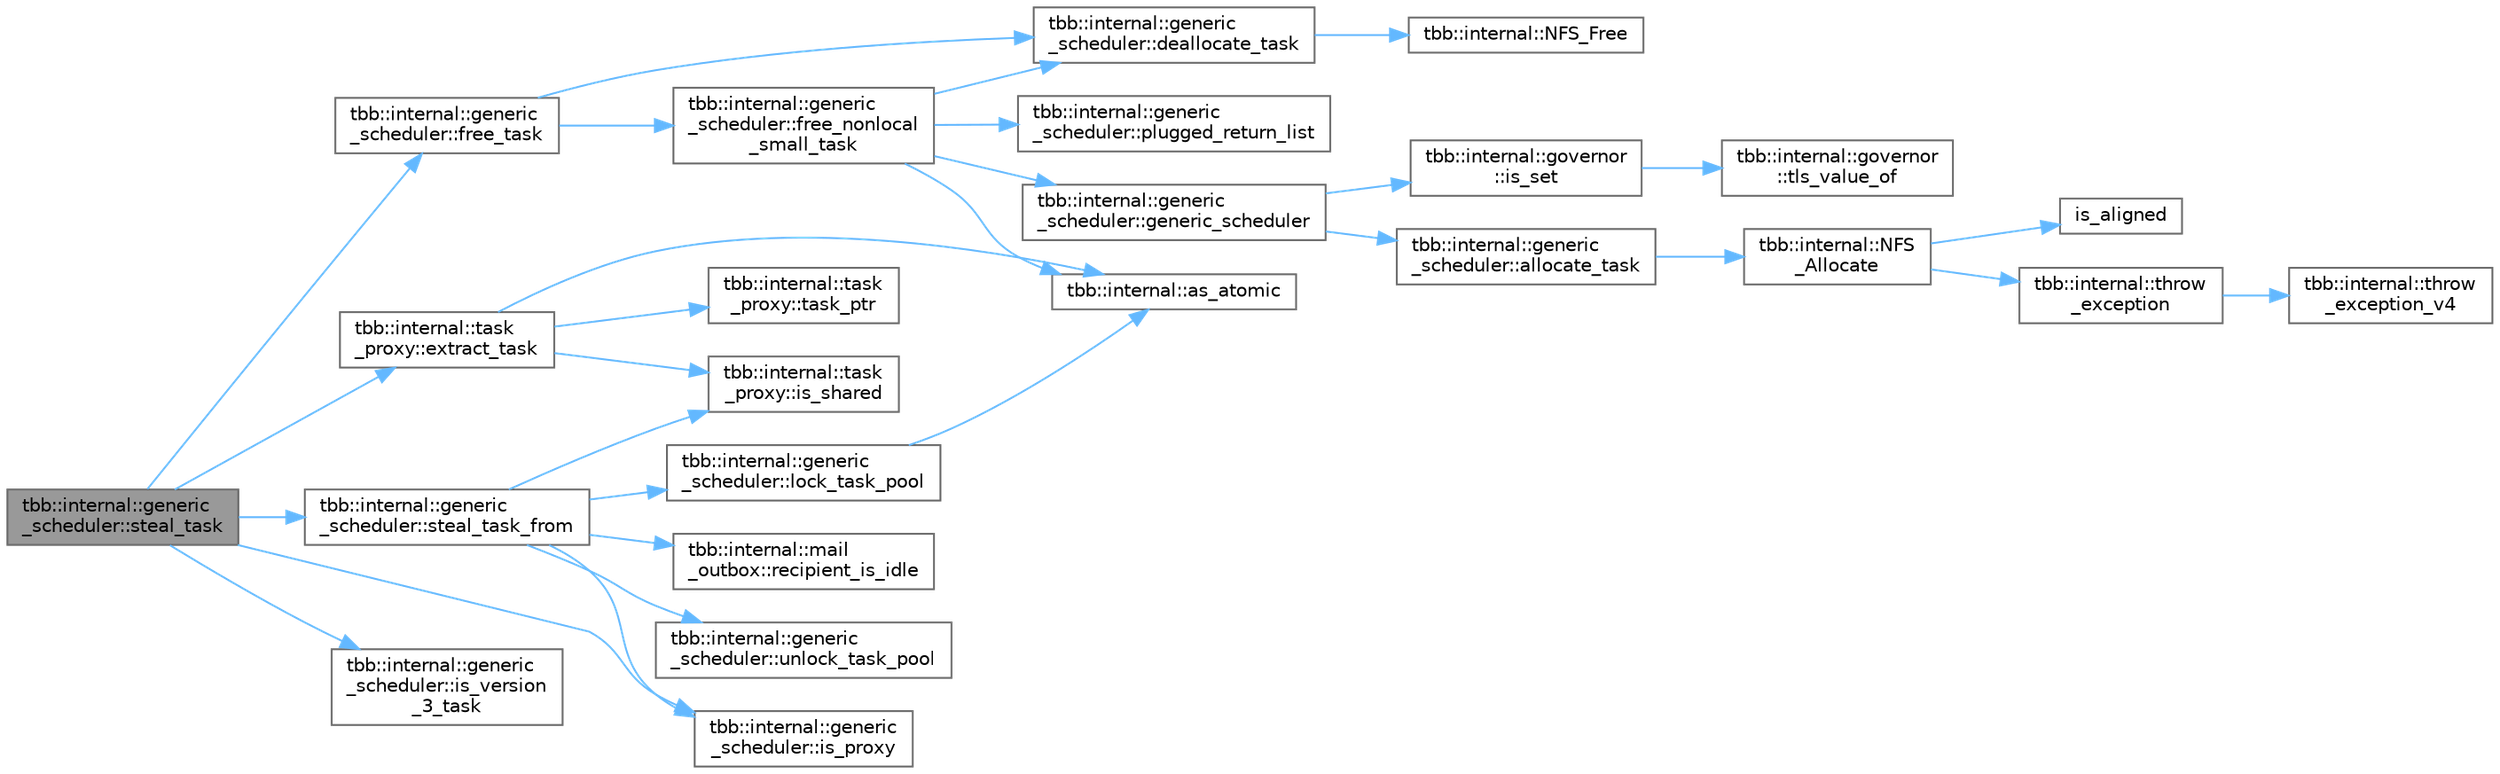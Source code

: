 digraph "tbb::internal::generic_scheduler::steal_task"
{
 // LATEX_PDF_SIZE
  bgcolor="transparent";
  edge [fontname=Helvetica,fontsize=10,labelfontname=Helvetica,labelfontsize=10];
  node [fontname=Helvetica,fontsize=10,shape=box,height=0.2,width=0.4];
  rankdir="LR";
  Node1 [id="Node000001",label="tbb::internal::generic\l_scheduler::steal_task",height=0.2,width=0.4,color="gray40", fillcolor="grey60", style="filled", fontcolor="black",tooltip="Attempts to steal a task from a randomly chosen thread/scheduler"];
  Node1 -> Node2 [id="edge1_Node000001_Node000002",color="steelblue1",style="solid",tooltip=" "];
  Node2 [id="Node000002",label="tbb::internal::task\l_proxy::extract_task",height=0.2,width=0.4,color="grey40", fillcolor="white", style="filled",URL="$structtbb_1_1internal_1_1task__proxy.html#a40da3f9c1cf3a45264946dac05f7b9b6",tooltip="Returns a pointer to the encapsulated task or NULL, and frees proxy if necessary."];
  Node2 -> Node3 [id="edge2_Node000002_Node000003",color="steelblue1",style="solid",tooltip=" "];
  Node3 [id="Node000003",label="tbb::internal::as_atomic",height=0.2,width=0.4,color="grey40", fillcolor="white", style="filled",URL="$namespacetbb_1_1internal.html#a958f482f9d5f3476ca70610af5336040",tooltip=" "];
  Node2 -> Node4 [id="edge3_Node000002_Node000004",color="steelblue1",style="solid",tooltip=" "];
  Node4 [id="Node000004",label="tbb::internal::task\l_proxy::is_shared",height=0.2,width=0.4,color="grey40", fillcolor="white", style="filled",URL="$structtbb_1_1internal_1_1task__proxy.html#a364254f54e3817ee490eab693b9ee916",tooltip="True if the proxy is stored both in its sender's pool and in the destination mailbox."];
  Node2 -> Node5 [id="edge4_Node000002_Node000005",color="steelblue1",style="solid",tooltip=" "];
  Node5 [id="Node000005",label="tbb::internal::task\l_proxy::task_ptr",height=0.2,width=0.4,color="grey40", fillcolor="white", style="filled",URL="$structtbb_1_1internal_1_1task__proxy.html#a82adc9bcd803435a2edfc7b29e510e36",tooltip="Returns a pointer to the encapsulated task or NULL."];
  Node1 -> Node6 [id="edge5_Node000001_Node000006",color="steelblue1",style="solid",tooltip=" "];
  Node6 [id="Node000006",label="tbb::internal::generic\l_scheduler::free_task",height=0.2,width=0.4,color="grey40", fillcolor="white", style="filled",URL="$classtbb_1_1internal_1_1generic__scheduler.html#a12dd37171af77214add72a973e6b71ba",tooltip="Put task on free list."];
  Node6 -> Node7 [id="edge6_Node000006_Node000007",color="steelblue1",style="solid",tooltip=" "];
  Node7 [id="Node000007",label="tbb::internal::generic\l_scheduler::deallocate_task",height=0.2,width=0.4,color="grey40", fillcolor="white", style="filled",URL="$classtbb_1_1internal_1_1generic__scheduler.html#ad965858a5e7cb5574926d8d1692063b5",tooltip="Return task object to the memory allocator."];
  Node7 -> Node8 [id="edge7_Node000007_Node000008",color="steelblue1",style="solid",tooltip=" "];
  Node8 [id="Node000008",label="tbb::internal::NFS_Free",height=0.2,width=0.4,color="grey40", fillcolor="white", style="filled",URL="$namespacetbb_1_1internal.html#abd3fdd42ea716867fc95116354481b4e",tooltip=" "];
  Node6 -> Node9 [id="edge8_Node000006_Node000009",color="steelblue1",style="solid",tooltip=" "];
  Node9 [id="Node000009",label="tbb::internal::generic\l_scheduler::free_nonlocal\l_small_task",height=0.2,width=0.4,color="grey40", fillcolor="white", style="filled",URL="$classtbb_1_1internal_1_1generic__scheduler.html#a720c816c0253fe199e4583cd24090e9b",tooltip="Free a small task t that that was allocated by a different scheduler"];
  Node9 -> Node3 [id="edge9_Node000009_Node000003",color="steelblue1",style="solid",tooltip=" "];
  Node9 -> Node7 [id="edge10_Node000009_Node000007",color="steelblue1",style="solid",tooltip=" "];
  Node9 -> Node10 [id="edge11_Node000009_Node000010",color="steelblue1",style="solid",tooltip=" "];
  Node10 [id="Node000010",label="tbb::internal::generic\l_scheduler::generic_scheduler",height=0.2,width=0.4,color="grey40", fillcolor="white", style="filled",URL="$classtbb_1_1internal_1_1generic__scheduler.html#a838f6ccf79d7ee8a55843de2f8004759",tooltip=" "];
  Node10 -> Node11 [id="edge12_Node000010_Node000011",color="steelblue1",style="solid",tooltip=" "];
  Node11 [id="Node000011",label="tbb::internal::generic\l_scheduler::allocate_task",height=0.2,width=0.4,color="grey40", fillcolor="white", style="filled",URL="$classtbb_1_1internal_1_1generic__scheduler.html#aa0d316e9f3063c6b57fa21e0716d4d77",tooltip="Allocate task object, either from the heap or a free list."];
  Node11 -> Node12 [id="edge13_Node000011_Node000012",color="steelblue1",style="solid",tooltip=" "];
  Node12 [id="Node000012",label="tbb::internal::NFS\l_Allocate",height=0.2,width=0.4,color="grey40", fillcolor="white", style="filled",URL="$namespacetbb_1_1internal.html#a395611542e21705f49de2a06e2c88f59",tooltip=" "];
  Node12 -> Node13 [id="edge14_Node000012_Node000013",color="steelblue1",style="solid",tooltip=" "];
  Node13 [id="Node000013",label="is_aligned",height=0.2,width=0.4,color="grey40", fillcolor="white", style="filled",URL="$harness_8h.html#a2cd6d606b7a354545b2cdecca67efa44",tooltip=" "];
  Node12 -> Node14 [id="edge15_Node000012_Node000014",color="steelblue1",style="solid",tooltip=" "];
  Node14 [id="Node000014",label="tbb::internal::throw\l_exception",height=0.2,width=0.4,color="grey40", fillcolor="white", style="filled",URL="$namespacetbb_1_1internal.html#a61a681f9fd15fdb055f7725d6416ddf4",tooltip="Versionless convenience wrapper for throw_exception_v4()"];
  Node14 -> Node15 [id="edge16_Node000014_Node000015",color="steelblue1",style="solid",tooltip=" "];
  Node15 [id="Node000015",label="tbb::internal::throw\l_exception_v4",height=0.2,width=0.4,color="grey40", fillcolor="white", style="filled",URL="$namespacetbb_1_1internal.html#adccc1f69ee5a85094eb6a5f9fbac89d7",tooltip="Gathers all throw operators in one place."];
  Node10 -> Node16 [id="edge17_Node000010_Node000016",color="steelblue1",style="solid",tooltip=" "];
  Node16 [id="Node000016",label="tbb::internal::governor\l::is_set",height=0.2,width=0.4,color="grey40", fillcolor="white", style="filled",URL="$classtbb_1_1internal_1_1governor.html#a14d4453f34a770b1c983c2ed38570e31",tooltip="Used to check validity of the local scheduler TLS contents."];
  Node16 -> Node17 [id="edge18_Node000016_Node000017",color="steelblue1",style="solid",tooltip=" "];
  Node17 [id="Node000017",label="tbb::internal::governor\l::tls_value_of",height=0.2,width=0.4,color="grey40", fillcolor="white", style="filled",URL="$classtbb_1_1internal_1_1governor.html#a342eb43ff89d1b0da4cb9aa5417b3965",tooltip="Computes the value of the TLS"];
  Node9 -> Node18 [id="edge19_Node000009_Node000018",color="steelblue1",style="solid",tooltip=" "];
  Node18 [id="Node000018",label="tbb::internal::generic\l_scheduler::plugged_return_list",height=0.2,width=0.4,color="grey40", fillcolor="white", style="filled",URL="$classtbb_1_1internal_1_1generic__scheduler.html#a190c2087092b3e0f2a39b01c7cc27e93",tooltip="Special value used to mark my_return_list as not taking any more entries."];
  Node1 -> Node19 [id="edge20_Node000001_Node000019",color="steelblue1",style="solid",tooltip=" "];
  Node19 [id="Node000019",label="tbb::internal::generic\l_scheduler::is_proxy",height=0.2,width=0.4,color="grey40", fillcolor="white", style="filled",URL="$classtbb_1_1internal_1_1generic__scheduler.html#a868812dd8d875a225a6f589fdbaafe54",tooltip="True if t is a task_proxy"];
  Node1 -> Node20 [id="edge21_Node000001_Node000020",color="steelblue1",style="solid",tooltip=" "];
  Node20 [id="Node000020",label="tbb::internal::generic\l_scheduler::is_version\l_3_task",height=0.2,width=0.4,color="grey40", fillcolor="white", style="filled",URL="$classtbb_1_1internal_1_1generic__scheduler.html#a33519b4cf710f8c46129672f79fb6ec4",tooltip=" "];
  Node1 -> Node21 [id="edge22_Node000001_Node000021",color="steelblue1",style="solid",tooltip=" "];
  Node21 [id="Node000021",label="tbb::internal::generic\l_scheduler::steal_task_from",height=0.2,width=0.4,color="grey40", fillcolor="white", style="filled",URL="$classtbb_1_1internal_1_1generic__scheduler.html#a15b506cb1b1da8e37255fc2fcdf250f0",tooltip="Steal task from another scheduler's ready pool."];
  Node21 -> Node19 [id="edge23_Node000021_Node000019",color="steelblue1",style="solid",tooltip=" "];
  Node21 -> Node4 [id="edge24_Node000021_Node000004",color="steelblue1",style="solid",tooltip=" "];
  Node21 -> Node22 [id="edge25_Node000021_Node000022",color="steelblue1",style="solid",tooltip=" "];
  Node22 [id="Node000022",label="tbb::internal::generic\l_scheduler::lock_task_pool",height=0.2,width=0.4,color="grey40", fillcolor="white", style="filled",URL="$classtbb_1_1internal_1_1generic__scheduler.html#a3def047033ef29c77c43db170a38df2c",tooltip="Locks victim's task pool, and returns pointer to it. The pointer can be NULL."];
  Node22 -> Node3 [id="edge26_Node000022_Node000003",color="steelblue1",style="solid",tooltip=" "];
  Node21 -> Node23 [id="edge27_Node000021_Node000023",color="steelblue1",style="solid",tooltip=" "];
  Node23 [id="Node000023",label="tbb::internal::mail\l_outbox::recipient_is_idle",height=0.2,width=0.4,color="grey40", fillcolor="white", style="filled",URL="$classtbb_1_1internal_1_1mail__outbox.html#acaf8c50736e4d27b6755f006f1a5a38e",tooltip="True if thread that owns this mailbox is looking for work."];
  Node21 -> Node24 [id="edge28_Node000021_Node000024",color="steelblue1",style="solid",tooltip=" "];
  Node24 [id="Node000024",label="tbb::internal::generic\l_scheduler::unlock_task_pool",height=0.2,width=0.4,color="grey40", fillcolor="white", style="filled",URL="$classtbb_1_1internal_1_1generic__scheduler.html#a9deee19e39b49b7e1f44c87533600b46",tooltip="Unlocks victim's task pool"];
}
